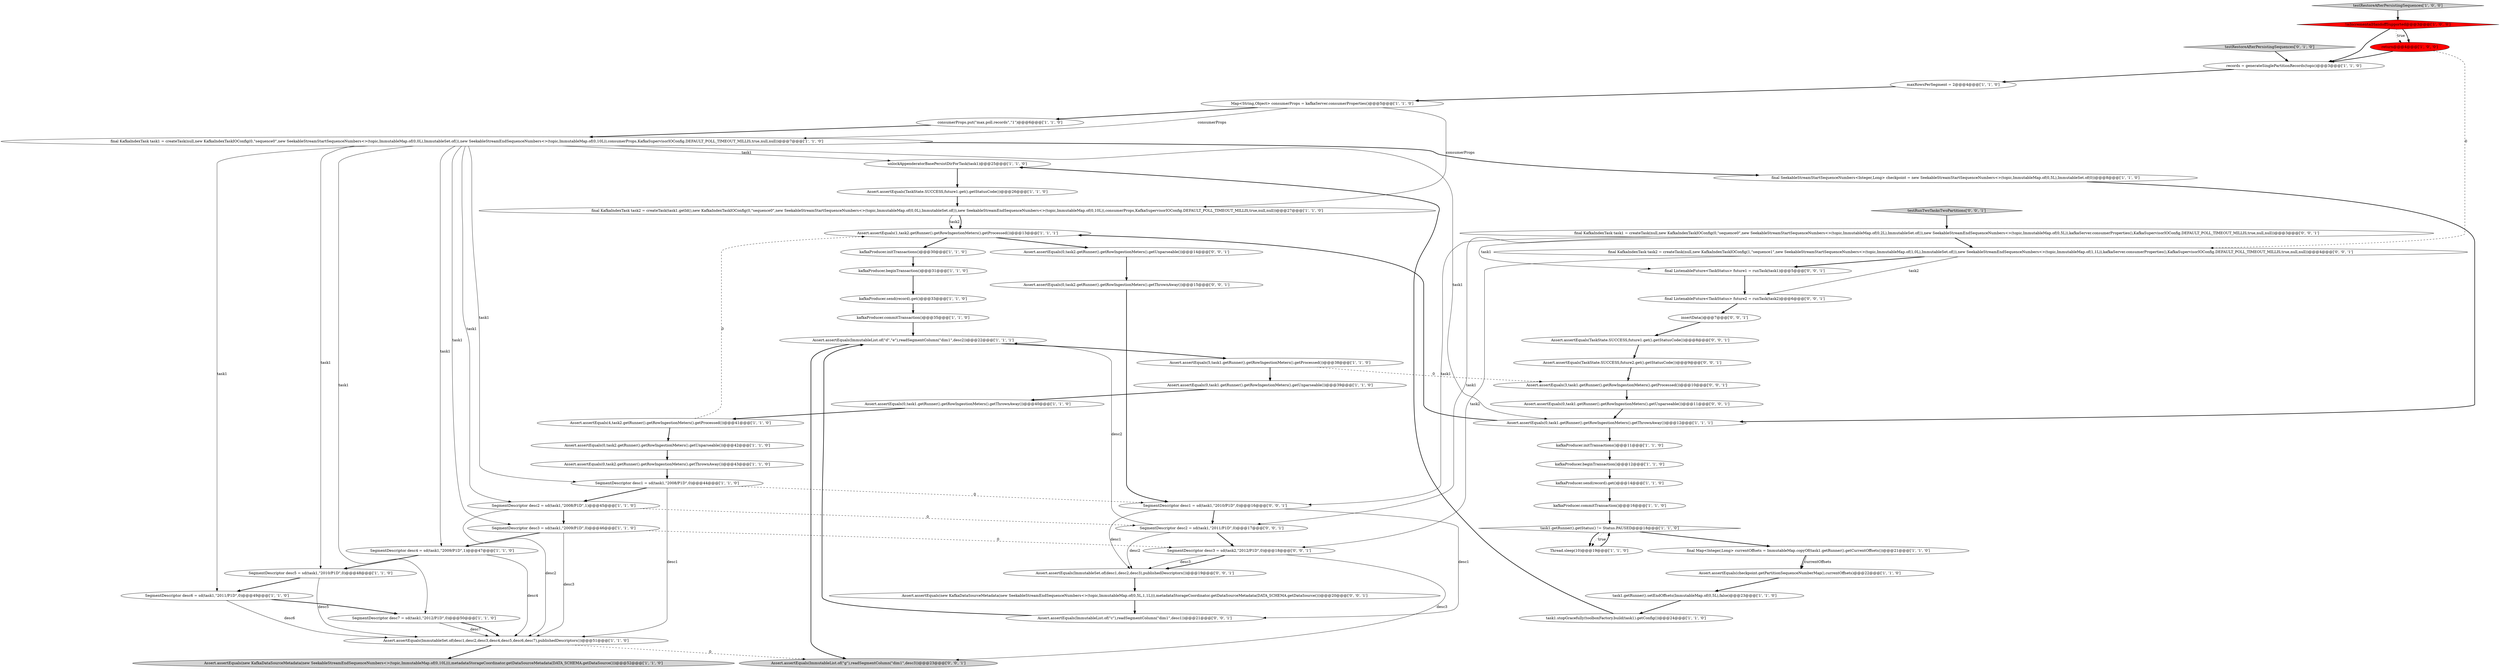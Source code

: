 digraph {
29 [style = filled, label = "unlockAppenderatorBasePersistDirForTask(task1)@@@25@@@['1', '1', '0']", fillcolor = white, shape = ellipse image = "AAA0AAABBB1BBB"];
31 [style = filled, label = "Assert.assertEquals(1,task2.getRunner().getRowIngestionMeters().getProcessed())@@@13@@@['1', '1', '1']", fillcolor = white, shape = ellipse image = "AAA0AAABBB1BBB"];
46 [style = filled, label = "final ListenableFuture<TaskStatus> future1 = runTask(task1)@@@5@@@['0', '0', '1']", fillcolor = white, shape = ellipse image = "AAA0AAABBB3BBB"];
2 [style = filled, label = "Map<String,Object> consumerProps = kafkaServer.consumerProperties()@@@5@@@['1', '1', '0']", fillcolor = white, shape = ellipse image = "AAA0AAABBB1BBB"];
23 [style = filled, label = "SegmentDescriptor desc2 = sd(task1,\"2008/P1D\",1)@@@45@@@['1', '1', '0']", fillcolor = white, shape = ellipse image = "AAA0AAABBB1BBB"];
54 [style = filled, label = "insertData()@@@7@@@['0', '0', '1']", fillcolor = white, shape = ellipse image = "AAA0AAABBB3BBB"];
10 [style = filled, label = "kafkaProducer.send(record).get()@@@33@@@['1', '1', '0']", fillcolor = white, shape = ellipse image = "AAA0AAABBB1BBB"];
18 [style = filled, label = "final KafkaIndexTask task1 = createTask(null,new KafkaIndexTaskIOConfig(0,\"sequence0\",new SeekableStreamStartSequenceNumbers<>(topic,ImmutableMap.of(0,0L),ImmutableSet.of()),new SeekableStreamEndSequenceNumbers<>(topic,ImmutableMap.of(0,10L)),consumerProps,KafkaSupervisorIOConfig.DEFAULT_POLL_TIMEOUT_MILLIS,true,null,null))@@@7@@@['1', '1', '0']", fillcolor = white, shape = ellipse image = "AAA0AAABBB1BBB"];
9 [style = filled, label = "SegmentDescriptor desc6 = sd(task1,\"2011/P1D\",0)@@@49@@@['1', '1', '0']", fillcolor = white, shape = ellipse image = "AAA0AAABBB1BBB"];
35 [style = filled, label = "Thread.sleep(10)@@@19@@@['1', '1', '0']", fillcolor = white, shape = ellipse image = "AAA0AAABBB1BBB"];
53 [style = filled, label = "final ListenableFuture<TaskStatus> future2 = runTask(task2)@@@6@@@['0', '0', '1']", fillcolor = white, shape = ellipse image = "AAA0AAABBB3BBB"];
61 [style = filled, label = "Assert.assertEquals(0,task2.getRunner().getRowIngestionMeters().getThrownAway())@@@15@@@['0', '0', '1']", fillcolor = white, shape = ellipse image = "AAA0AAABBB3BBB"];
55 [style = filled, label = "testRunTwoTasksTwoPartitions['0', '0', '1']", fillcolor = lightgray, shape = diamond image = "AAA0AAABBB3BBB"];
63 [style = filled, label = "Assert.assertEquals(ImmutableSet.of(desc1,desc2,desc3),publishedDescriptors())@@@19@@@['0', '0', '1']", fillcolor = white, shape = ellipse image = "AAA0AAABBB3BBB"];
38 [style = filled, label = "kafkaProducer.initTransactions()@@@30@@@['1', '1', '0']", fillcolor = white, shape = ellipse image = "AAA0AAABBB1BBB"];
49 [style = filled, label = "Assert.assertEquals(TaskState.SUCCESS,future1.get().getStatusCode())@@@8@@@['0', '0', '1']", fillcolor = white, shape = ellipse image = "AAA0AAABBB3BBB"];
59 [style = filled, label = "final KafkaIndexTask task2 = createTask(null,new KafkaIndexTaskIOConfig(1,\"sequence1\",new SeekableStreamStartSequenceNumbers<>(topic,ImmutableMap.of(1,0L),ImmutableSet.of()),new SeekableStreamEndSequenceNumbers<>(topic,ImmutableMap.of(1,1L)),kafkaServer.consumerProperties(),KafkaSupervisorIOConfig.DEFAULT_POLL_TIMEOUT_MILLIS,true,null,null))@@@4@@@['0', '0', '1']", fillcolor = white, shape = ellipse image = "AAA0AAABBB3BBB"];
1 [style = filled, label = "task1.stopGracefully(toolboxFactory.build(task1).getConfig())@@@24@@@['1', '1', '0']", fillcolor = white, shape = ellipse image = "AAA0AAABBB1BBB"];
62 [style = filled, label = "Assert.assertEquals(3,task1.getRunner().getRowIngestionMeters().getProcessed())@@@10@@@['0', '0', '1']", fillcolor = white, shape = ellipse image = "AAA0AAABBB3BBB"];
16 [style = filled, label = "kafkaProducer.initTransactions()@@@11@@@['1', '1', '0']", fillcolor = white, shape = ellipse image = "AAA0AAABBB1BBB"];
4 [style = filled, label = "maxRowsPerSegment = 2@@@4@@@['1', '1', '0']", fillcolor = white, shape = ellipse image = "AAA0AAABBB1BBB"];
58 [style = filled, label = "Assert.assertEquals(ImmutableList.of(\"c\"),readSegmentColumn(\"dim1\",desc1))@@@21@@@['0', '0', '1']", fillcolor = white, shape = ellipse image = "AAA0AAABBB3BBB"];
28 [style = filled, label = "task1.getRunner().setEndOffsets(ImmutableMap.of(0,5L),false)@@@23@@@['1', '1', '0']", fillcolor = white, shape = ellipse image = "AAA0AAABBB1BBB"];
27 [style = filled, label = "SegmentDescriptor desc1 = sd(task1,\"2008/P1D\",0)@@@44@@@['1', '1', '0']", fillcolor = white, shape = ellipse image = "AAA0AAABBB1BBB"];
26 [style = filled, label = "task1.getRunner().getStatus() != Status.PAUSED@@@18@@@['1', '1', '0']", fillcolor = white, shape = diamond image = "AAA0AAABBB1BBB"];
32 [style = filled, label = "Assert.assertEquals(5,task1.getRunner().getRowIngestionMeters().getProcessed())@@@38@@@['1', '1', '0']", fillcolor = white, shape = ellipse image = "AAA0AAABBB1BBB"];
20 [style = filled, label = "SegmentDescriptor desc5 = sd(task1,\"2010/P1D\",0)@@@48@@@['1', '1', '0']", fillcolor = white, shape = ellipse image = "AAA0AAABBB1BBB"];
42 [style = filled, label = "Assert.assertEquals(0,task1.getRunner().getRowIngestionMeters().getThrownAway())@@@40@@@['1', '1', '0']", fillcolor = white, shape = ellipse image = "AAA0AAABBB1BBB"];
30 [style = filled, label = "final SeekableStreamStartSequenceNumbers<Integer,Long> checkpoint = new SeekableStreamStartSequenceNumbers<>(topic,ImmutableMap.of(0,5L),ImmutableSet.of(0))@@@8@@@['1', '1', '0']", fillcolor = white, shape = ellipse image = "AAA0AAABBB1BBB"];
22 [style = filled, label = "final Map<Integer,Long> currentOffsets = ImmutableMap.copyOf(task1.getRunner().getCurrentOffsets())@@@21@@@['1', '1', '0']", fillcolor = white, shape = ellipse image = "AAA0AAABBB1BBB"];
3 [style = filled, label = "kafkaProducer.commitTransaction()@@@35@@@['1', '1', '0']", fillcolor = white, shape = ellipse image = "AAA0AAABBB1BBB"];
14 [style = filled, label = "SegmentDescriptor desc3 = sd(task1,\"2009/P1D\",0)@@@46@@@['1', '1', '0']", fillcolor = white, shape = ellipse image = "AAA0AAABBB1BBB"];
15 [style = filled, label = "Assert.assertEquals(0,task1.getRunner().getRowIngestionMeters().getUnparseable())@@@39@@@['1', '1', '0']", fillcolor = white, shape = ellipse image = "AAA0AAABBB1BBB"];
21 [style = filled, label = "Assert.assertEquals(ImmutableSet.of(desc1,desc2,desc3,desc4,desc5,desc6,desc7),publishedDescriptors())@@@51@@@['1', '1', '0']", fillcolor = white, shape = ellipse image = "AAA0AAABBB1BBB"];
11 [style = filled, label = "Assert.assertEquals(checkpoint.getPartitionSequenceNumberMap(),currentOffsets)@@@22@@@['1', '1', '0']", fillcolor = white, shape = ellipse image = "AAA0AAABBB1BBB"];
37 [style = filled, label = "Assert.assertEquals(0,task2.getRunner().getRowIngestionMeters().getUnparseable())@@@42@@@['1', '1', '0']", fillcolor = white, shape = ellipse image = "AAA0AAABBB1BBB"];
44 [style = filled, label = "testRestoreAfterPersistingSequences['0', '1', '0']", fillcolor = lightgray, shape = diamond image = "AAA0AAABBB2BBB"];
47 [style = filled, label = "Assert.assertEquals(ImmutableList.of(\"g\"),readSegmentColumn(\"dim1\",desc3))@@@23@@@['0', '0', '1']", fillcolor = lightgray, shape = ellipse image = "AAA0AAABBB3BBB"];
12 [style = filled, label = "Assert.assertEquals(new KafkaDataSourceMetadata(new SeekableStreamEndSequenceNumbers<>(topic,ImmutableMap.of(0,10L))),metadataStorageCoordinator.getDataSourceMetadata(DATA_SCHEMA.getDataSource()))@@@52@@@['1', '1', '0']", fillcolor = lightgray, shape = ellipse image = "AAA0AAABBB1BBB"];
48 [style = filled, label = "SegmentDescriptor desc1 = sd(task1,\"2010/P1D\",0)@@@16@@@['0', '0', '1']", fillcolor = white, shape = ellipse image = "AAA0AAABBB3BBB"];
60 [style = filled, label = "Assert.assertEquals(0,task1.getRunner().getRowIngestionMeters().getUnparseable())@@@11@@@['0', '0', '1']", fillcolor = white, shape = ellipse image = "AAA0AAABBB3BBB"];
0 [style = filled, label = "kafkaProducer.send(record).get()@@@14@@@['1', '1', '0']", fillcolor = white, shape = ellipse image = "AAA0AAABBB1BBB"];
7 [style = filled, label = "consumerProps.put(\"max.poll.records\",\"1\")@@@6@@@['1', '1', '0']", fillcolor = white, shape = ellipse image = "AAA0AAABBB1BBB"];
34 [style = filled, label = "return@@@4@@@['1', '0', '0']", fillcolor = red, shape = ellipse image = "AAA1AAABBB1BBB"];
50 [style = filled, label = "SegmentDescriptor desc3 = sd(task2,\"2012/P1D\",0)@@@18@@@['0', '0', '1']", fillcolor = white, shape = ellipse image = "AAA0AAABBB3BBB"];
52 [style = filled, label = "Assert.assertEquals(0,task2.getRunner().getRowIngestionMeters().getUnparseable())@@@14@@@['0', '0', '1']", fillcolor = white, shape = ellipse image = "AAA0AAABBB3BBB"];
57 [style = filled, label = "Assert.assertEquals(new KafkaDataSourceMetadata(new SeekableStreamEndSequenceNumbers<>(topic,ImmutableMap.of(0,5L,1,1L))),metadataStorageCoordinator.getDataSourceMetadata(DATA_SCHEMA.getDataSource()))@@@20@@@['0', '0', '1']", fillcolor = white, shape = ellipse image = "AAA0AAABBB3BBB"];
5 [style = filled, label = "testRestoreAfterPersistingSequences['1', '0', '0']", fillcolor = lightgray, shape = diamond image = "AAA0AAABBB1BBB"];
8 [style = filled, label = "Assert.assertEquals(ImmutableList.of(\"d\",\"e\"),readSegmentColumn(\"dim1\",desc2))@@@22@@@['1', '1', '1']", fillcolor = white, shape = ellipse image = "AAA0AAABBB1BBB"];
17 [style = filled, label = "Assert.assertEquals(4,task2.getRunner().getRowIngestionMeters().getProcessed())@@@41@@@['1', '1', '0']", fillcolor = white, shape = ellipse image = "AAA0AAABBB1BBB"];
24 [style = filled, label = "SegmentDescriptor desc4 = sd(task1,\"2009/P1D\",1)@@@47@@@['1', '1', '0']", fillcolor = white, shape = ellipse image = "AAA0AAABBB1BBB"];
33 [style = filled, label = "SegmentDescriptor desc7 = sd(task1,\"2012/P1D\",0)@@@50@@@['1', '1', '0']", fillcolor = white, shape = ellipse image = "AAA0AAABBB1BBB"];
25 [style = filled, label = "Assert.assertEquals(0,task2.getRunner().getRowIngestionMeters().getThrownAway())@@@43@@@['1', '1', '0']", fillcolor = white, shape = ellipse image = "AAA0AAABBB1BBB"];
41 [style = filled, label = "Assert.assertEquals(0,task1.getRunner().getRowIngestionMeters().getThrownAway())@@@12@@@['1', '1', '1']", fillcolor = white, shape = ellipse image = "AAA0AAABBB1BBB"];
39 [style = filled, label = "!isIncrementalHandoffSupported@@@3@@@['1', '0', '0']", fillcolor = red, shape = diamond image = "AAA1AAABBB1BBB"];
45 [style = filled, label = "final KafkaIndexTask task1 = createTask(null,new KafkaIndexTaskIOConfig(0,\"sequence0\",new SeekableStreamStartSequenceNumbers<>(topic,ImmutableMap.of(0,2L),ImmutableSet.of()),new SeekableStreamEndSequenceNumbers<>(topic,ImmutableMap.of(0,5L)),kafkaServer.consumerProperties(),KafkaSupervisorIOConfig.DEFAULT_POLL_TIMEOUT_MILLIS,true,null,null))@@@3@@@['0', '0', '1']", fillcolor = white, shape = ellipse image = "AAA0AAABBB3BBB"];
6 [style = filled, label = "Assert.assertEquals(TaskState.SUCCESS,future1.get().getStatusCode())@@@26@@@['1', '1', '0']", fillcolor = white, shape = ellipse image = "AAA0AAABBB1BBB"];
56 [style = filled, label = "Assert.assertEquals(TaskState.SUCCESS,future2.get().getStatusCode())@@@9@@@['0', '0', '1']", fillcolor = white, shape = ellipse image = "AAA0AAABBB3BBB"];
36 [style = filled, label = "kafkaProducer.commitTransaction()@@@16@@@['1', '1', '0']", fillcolor = white, shape = ellipse image = "AAA0AAABBB1BBB"];
13 [style = filled, label = "final KafkaIndexTask task2 = createTask(task1.getId(),new KafkaIndexTaskIOConfig(0,\"sequence0\",new SeekableStreamStartSequenceNumbers<>(topic,ImmutableMap.of(0,0L),ImmutableSet.of()),new SeekableStreamEndSequenceNumbers<>(topic,ImmutableMap.of(0,10L)),consumerProps,KafkaSupervisorIOConfig.DEFAULT_POLL_TIMEOUT_MILLIS,true,null,null))@@@27@@@['1', '1', '0']", fillcolor = white, shape = ellipse image = "AAA0AAABBB1BBB"];
43 [style = filled, label = "records = generateSinglePartitionRecords(topic)@@@3@@@['1', '1', '0']", fillcolor = white, shape = ellipse image = "AAA0AAABBB1BBB"];
51 [style = filled, label = "SegmentDescriptor desc2 = sd(task1,\"2011/P1D\",0)@@@17@@@['0', '0', '1']", fillcolor = white, shape = ellipse image = "AAA0AAABBB3BBB"];
40 [style = filled, label = "kafkaProducer.beginTransaction()@@@31@@@['1', '1', '0']", fillcolor = white, shape = ellipse image = "AAA0AAABBB1BBB"];
19 [style = filled, label = "kafkaProducer.beginTransaction()@@@12@@@['1', '1', '0']", fillcolor = white, shape = ellipse image = "AAA0AAABBB1BBB"];
14->24 [style = bold, label=""];
18->9 [style = solid, label="task1"];
20->9 [style = bold, label=""];
23->51 [style = dashed, label="0"];
45->51 [style = solid, label="task1"];
18->30 [style = bold, label=""];
27->21 [style = solid, label="desc1"];
9->21 [style = solid, label="desc6"];
34->59 [style = dashed, label="0"];
57->58 [style = bold, label=""];
53->54 [style = bold, label=""];
26->22 [style = bold, label=""];
43->4 [style = bold, label=""];
29->6 [style = bold, label=""];
48->51 [style = bold, label=""];
51->50 [style = bold, label=""];
26->35 [style = bold, label=""];
8->47 [style = bold, label=""];
49->56 [style = bold, label=""];
18->24 [style = solid, label="task1"];
13->31 [style = bold, label=""];
48->58 [style = solid, label="desc1"];
50->63 [style = bold, label=""];
11->28 [style = bold, label=""];
50->47 [style = solid, label="desc3"];
30->41 [style = bold, label=""];
54->49 [style = bold, label=""];
5->39 [style = bold, label=""];
9->33 [style = bold, label=""];
39->34 [style = bold, label=""];
50->63 [style = solid, label="desc3"];
62->60 [style = bold, label=""];
45->59 [style = bold, label=""];
56->62 [style = bold, label=""];
51->63 [style = solid, label="desc2"];
13->31 [style = solid, label="task2"];
4->2 [style = bold, label=""];
60->41 [style = bold, label=""];
16->19 [style = bold, label=""];
17->37 [style = bold, label=""];
59->50 [style = solid, label="task2"];
0->36 [style = bold, label=""];
23->14 [style = bold, label=""];
24->20 [style = bold, label=""];
61->48 [style = bold, label=""];
25->27 [style = bold, label=""];
20->21 [style = solid, label="desc5"];
33->21 [style = solid, label="desc7"];
18->20 [style = solid, label="task1"];
32->62 [style = dashed, label="0"];
22->11 [style = bold, label=""];
39->34 [style = dotted, label="true"];
59->46 [style = bold, label=""];
18->14 [style = solid, label="task1"];
45->48 [style = solid, label="task1"];
52->61 [style = bold, label=""];
31->52 [style = bold, label=""];
58->8 [style = bold, label=""];
37->25 [style = bold, label=""];
63->57 [style = bold, label=""];
59->53 [style = solid, label="task2"];
24->21 [style = solid, label="desc4"];
31->38 [style = bold, label=""];
2->13 [style = solid, label="consumerProps"];
48->63 [style = solid, label="desc1"];
45->46 [style = solid, label="task1"];
2->18 [style = solid, label="consumerProps"];
19->0 [style = bold, label=""];
51->8 [style = solid, label="desc2"];
21->12 [style = bold, label=""];
18->23 [style = solid, label="task1"];
21->47 [style = dashed, label="0"];
3->8 [style = bold, label=""];
6->13 [style = bold, label=""];
7->18 [style = bold, label=""];
41->16 [style = bold, label=""];
41->31 [style = bold, label=""];
26->35 [style = dotted, label="true"];
1->29 [style = bold, label=""];
34->43 [style = bold, label=""];
38->40 [style = bold, label=""];
14->21 [style = solid, label="desc3"];
22->11 [style = solid, label="currentOffsets"];
35->26 [style = bold, label=""];
27->48 [style = dashed, label="0"];
14->50 [style = dashed, label="0"];
40->10 [style = bold, label=""];
23->21 [style = solid, label="desc2"];
8->32 [style = bold, label=""];
42->17 [style = bold, label=""];
46->53 [style = bold, label=""];
39->43 [style = bold, label=""];
10->3 [style = bold, label=""];
28->1 [style = bold, label=""];
36->26 [style = bold, label=""];
17->31 [style = dashed, label="0"];
44->43 [style = bold, label=""];
18->27 [style = solid, label="task1"];
18->41 [style = solid, label="task1"];
15->42 [style = bold, label=""];
32->15 [style = bold, label=""];
18->29 [style = solid, label="task1"];
18->33 [style = solid, label="task1"];
27->23 [style = bold, label=""];
2->7 [style = bold, label=""];
33->21 [style = bold, label=""];
55->45 [style = bold, label=""];
}
